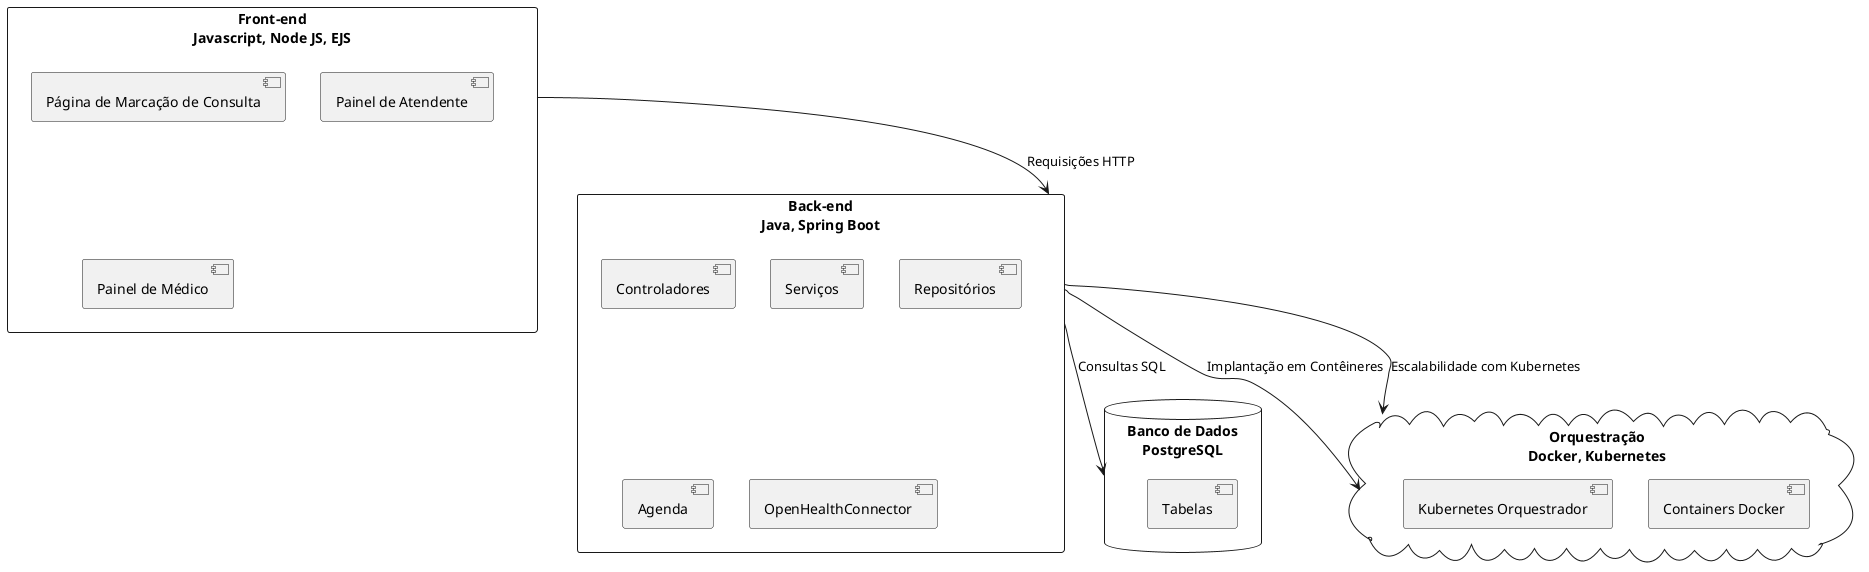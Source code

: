 @startuml
!define RECTANGLE component
!define DATABASE database
!define CLOUD cloud

rectangle "Front-end\nJavascript, Node JS, EJS" as FrontEndComponent {
  [Página de Marcação de Consulta]
  [Painel de Atendente]
  [Painel de Médico]
}

rectangle "Back-end\nJava, Spring Boot" as BackEndComponent {
  [Controladores]
  [Serviços]
  [Repositórios]
  [Agenda]
  [OpenHealthConnector]
}

database "Banco de Dados\nPostgreSQL" as DatabaseComponent {
  [Tabelas]
}

cloud "Orquestração\nDocker, Kubernetes" as InfraComponent {
  [Containers Docker]
  [Kubernetes Orquestrador]
}

FrontEndComponent --> BackEndComponent : Requisições HTTP
BackEndComponent --> DatabaseComponent : Consultas SQL
BackEndComponent --> InfraComponent : Implantação em Contêineres
BackEndComponent --> InfraComponent : Escalabilidade com Kubernetes
@enduml
